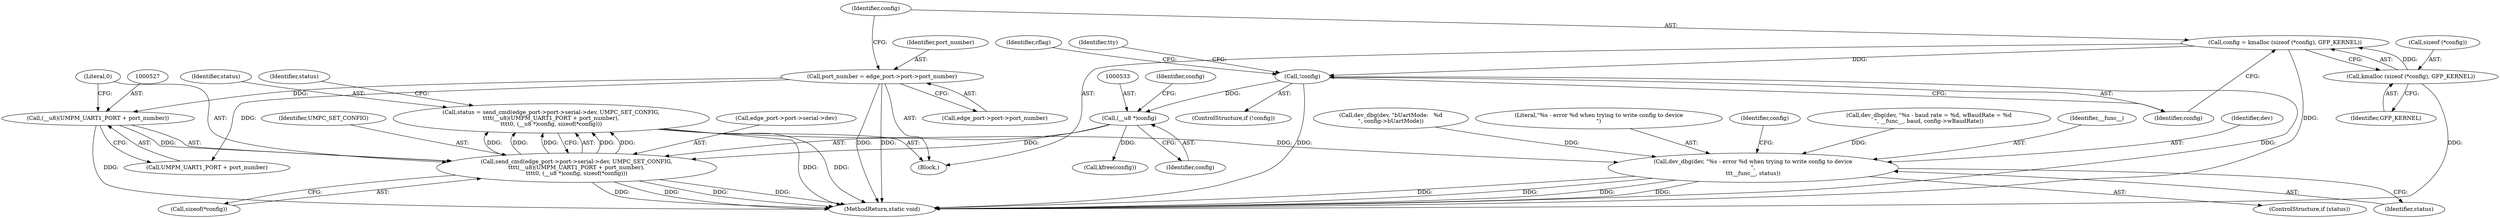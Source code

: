 digraph "0_linux_6aeb75e6adfaed16e58780309613a578fe1ee90b@integer" {
"1000515" [label="(Call,status = send_cmd(edge_port->port->serial->dev, UMPC_SET_CONFIG,\n\t\t\t\t(__u8)(UMPM_UART1_PORT + port_number),\n\t\t\t\t0, (__u8 *)config, sizeof(*config)))"];
"1000517" [label="(Call,send_cmd(edge_port->port->serial->dev, UMPC_SET_CONFIG,\n\t\t\t\t(__u8)(UMPM_UART1_PORT + port_number),\n\t\t\t\t0, (__u8 *)config, sizeof(*config)))"];
"1000526" [label="(Call,(__u8)(UMPM_UART1_PORT + port_number))"];
"1000129" [label="(Call,port_number = edge_port->port->port_number)"];
"1000532" [label="(Call,(__u8 *)config)"];
"1000144" [label="(Call,!config)"];
"1000136" [label="(Call,config = kmalloc (sizeof (*config), GFP_KERNEL))"];
"1000138" [label="(Call,kmalloc (sizeof (*config), GFP_KERNEL))"];
"1000540" [label="(Call,dev_dbg(dev, \"%s - error %d when trying to write config to device\n\",\n\t\t\t__func__, status))"];
"1000143" [label="(ControlStructure,if (!config))"];
"1000526" [label="(Call,(__u8)(UMPM_UART1_PORT + port_number))"];
"1000532" [label="(Call,(__u8 *)config)"];
"1000541" [label="(Identifier,dev)"];
"1000114" [label="(Block,)"];
"1000137" [label="(Identifier,config)"];
"1000535" [label="(Call,sizeof(*config))"];
"1000517" [label="(Call,send_cmd(edge_port->port->serial->dev, UMPC_SET_CONFIG,\n\t\t\t\t(__u8)(UMPM_UART1_PORT + port_number),\n\t\t\t\t0, (__u8 *)config, sizeof(*config)))"];
"1000499" [label="(Call,dev_dbg(dev, \"bUartMode:   %d\n\", config->bUartMode))"];
"1000544" [label="(Identifier,status)"];
"1000542" [label="(Literal,\"%s - error %d when trying to write config to device\n\")"];
"1000525" [label="(Identifier,UMPC_SET_CONFIG)"];
"1000155" [label="(Identifier,cflag)"];
"1000534" [label="(Identifier,config)"];
"1000142" [label="(Identifier,GFP_KERNEL)"];
"1000537" [label="(Identifier,config)"];
"1000129" [label="(Call,port_number = edge_port->port->port_number)"];
"1000145" [label="(Identifier,config)"];
"1000531" [label="(Literal,0)"];
"1000138" [label="(Call,kmalloc (sizeof (*config), GFP_KERNEL))"];
"1000547" [label="(MethodReturn,static void)"];
"1000130" [label="(Identifier,port_number)"];
"1000144" [label="(Call,!config)"];
"1000515" [label="(Call,status = send_cmd(edge_port->port->serial->dev, UMPC_SET_CONFIG,\n\t\t\t\t(__u8)(UMPM_UART1_PORT + port_number),\n\t\t\t\t0, (__u8 *)config, sizeof(*config)))"];
"1000136" [label="(Call,config = kmalloc (sizeof (*config), GFP_KERNEL))"];
"1000546" [label="(Identifier,config)"];
"1000528" [label="(Call,UMPM_UART1_PORT + port_number)"];
"1000139" [label="(Call,sizeof (*config))"];
"1000516" [label="(Identifier,status)"];
"1000518" [label="(Call,edge_port->port->serial->dev)"];
"1000149" [label="(Identifier,tty)"];
"1000539" [label="(Identifier,status)"];
"1000538" [label="(ControlStructure,if (status))"];
"1000445" [label="(Call,dev_dbg(dev, \"%s - baud rate = %d, wBaudRate = %d\n\", __func__, baud, config->wBaudRate))"];
"1000545" [label="(Call,kfree(config))"];
"1000543" [label="(Identifier,__func__)"];
"1000131" [label="(Call,edge_port->port->port_number)"];
"1000540" [label="(Call,dev_dbg(dev, \"%s - error %d when trying to write config to device\n\",\n\t\t\t__func__, status))"];
"1000515" -> "1000114"  [label="AST: "];
"1000515" -> "1000517"  [label="CFG: "];
"1000516" -> "1000515"  [label="AST: "];
"1000517" -> "1000515"  [label="AST: "];
"1000539" -> "1000515"  [label="CFG: "];
"1000515" -> "1000547"  [label="DDG: "];
"1000515" -> "1000547"  [label="DDG: "];
"1000517" -> "1000515"  [label="DDG: "];
"1000517" -> "1000515"  [label="DDG: "];
"1000517" -> "1000515"  [label="DDG: "];
"1000517" -> "1000515"  [label="DDG: "];
"1000517" -> "1000515"  [label="DDG: "];
"1000515" -> "1000540"  [label="DDG: "];
"1000517" -> "1000535"  [label="CFG: "];
"1000518" -> "1000517"  [label="AST: "];
"1000525" -> "1000517"  [label="AST: "];
"1000526" -> "1000517"  [label="AST: "];
"1000531" -> "1000517"  [label="AST: "];
"1000532" -> "1000517"  [label="AST: "];
"1000535" -> "1000517"  [label="AST: "];
"1000517" -> "1000547"  [label="DDG: "];
"1000517" -> "1000547"  [label="DDG: "];
"1000517" -> "1000547"  [label="DDG: "];
"1000517" -> "1000547"  [label="DDG: "];
"1000526" -> "1000517"  [label="DDG: "];
"1000532" -> "1000517"  [label="DDG: "];
"1000526" -> "1000528"  [label="CFG: "];
"1000527" -> "1000526"  [label="AST: "];
"1000528" -> "1000526"  [label="AST: "];
"1000531" -> "1000526"  [label="CFG: "];
"1000526" -> "1000547"  [label="DDG: "];
"1000129" -> "1000526"  [label="DDG: "];
"1000129" -> "1000114"  [label="AST: "];
"1000129" -> "1000131"  [label="CFG: "];
"1000130" -> "1000129"  [label="AST: "];
"1000131" -> "1000129"  [label="AST: "];
"1000137" -> "1000129"  [label="CFG: "];
"1000129" -> "1000547"  [label="DDG: "];
"1000129" -> "1000547"  [label="DDG: "];
"1000129" -> "1000528"  [label="DDG: "];
"1000532" -> "1000534"  [label="CFG: "];
"1000533" -> "1000532"  [label="AST: "];
"1000534" -> "1000532"  [label="AST: "];
"1000537" -> "1000532"  [label="CFG: "];
"1000144" -> "1000532"  [label="DDG: "];
"1000532" -> "1000545"  [label="DDG: "];
"1000144" -> "1000143"  [label="AST: "];
"1000144" -> "1000145"  [label="CFG: "];
"1000145" -> "1000144"  [label="AST: "];
"1000149" -> "1000144"  [label="CFG: "];
"1000155" -> "1000144"  [label="CFG: "];
"1000144" -> "1000547"  [label="DDG: "];
"1000144" -> "1000547"  [label="DDG: "];
"1000136" -> "1000144"  [label="DDG: "];
"1000136" -> "1000114"  [label="AST: "];
"1000136" -> "1000138"  [label="CFG: "];
"1000137" -> "1000136"  [label="AST: "];
"1000138" -> "1000136"  [label="AST: "];
"1000145" -> "1000136"  [label="CFG: "];
"1000136" -> "1000547"  [label="DDG: "];
"1000138" -> "1000136"  [label="DDG: "];
"1000138" -> "1000142"  [label="CFG: "];
"1000139" -> "1000138"  [label="AST: "];
"1000142" -> "1000138"  [label="AST: "];
"1000138" -> "1000547"  [label="DDG: "];
"1000540" -> "1000538"  [label="AST: "];
"1000540" -> "1000544"  [label="CFG: "];
"1000541" -> "1000540"  [label="AST: "];
"1000542" -> "1000540"  [label="AST: "];
"1000543" -> "1000540"  [label="AST: "];
"1000544" -> "1000540"  [label="AST: "];
"1000546" -> "1000540"  [label="CFG: "];
"1000540" -> "1000547"  [label="DDG: "];
"1000540" -> "1000547"  [label="DDG: "];
"1000540" -> "1000547"  [label="DDG: "];
"1000540" -> "1000547"  [label="DDG: "];
"1000499" -> "1000540"  [label="DDG: "];
"1000445" -> "1000540"  [label="DDG: "];
}
